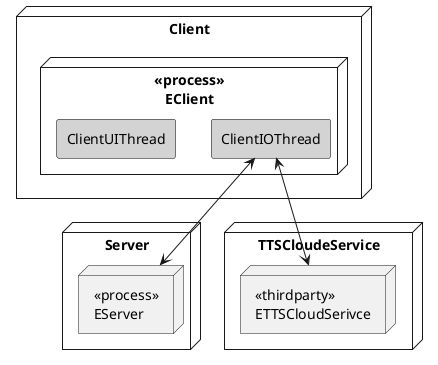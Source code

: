@startuml lv2_deployment

skinparam rectangle {
    BorderColor black
    BackgroundColor lightgrey
}

node Client {
    node "<<process>>\nEClient" {
        rectangle "ClientIOThread" as cio
        rectangle "ClientUIThread"
    }
}

node Server {
    
    node "<<process>>\nEServer" as sproc

}
node TTSCloudeService {
  node "<<thirdparty>>\nETTSCloudSerivce" as tts {
    
    }
}


cio <--> sproc
cio <--> tts

@enduml